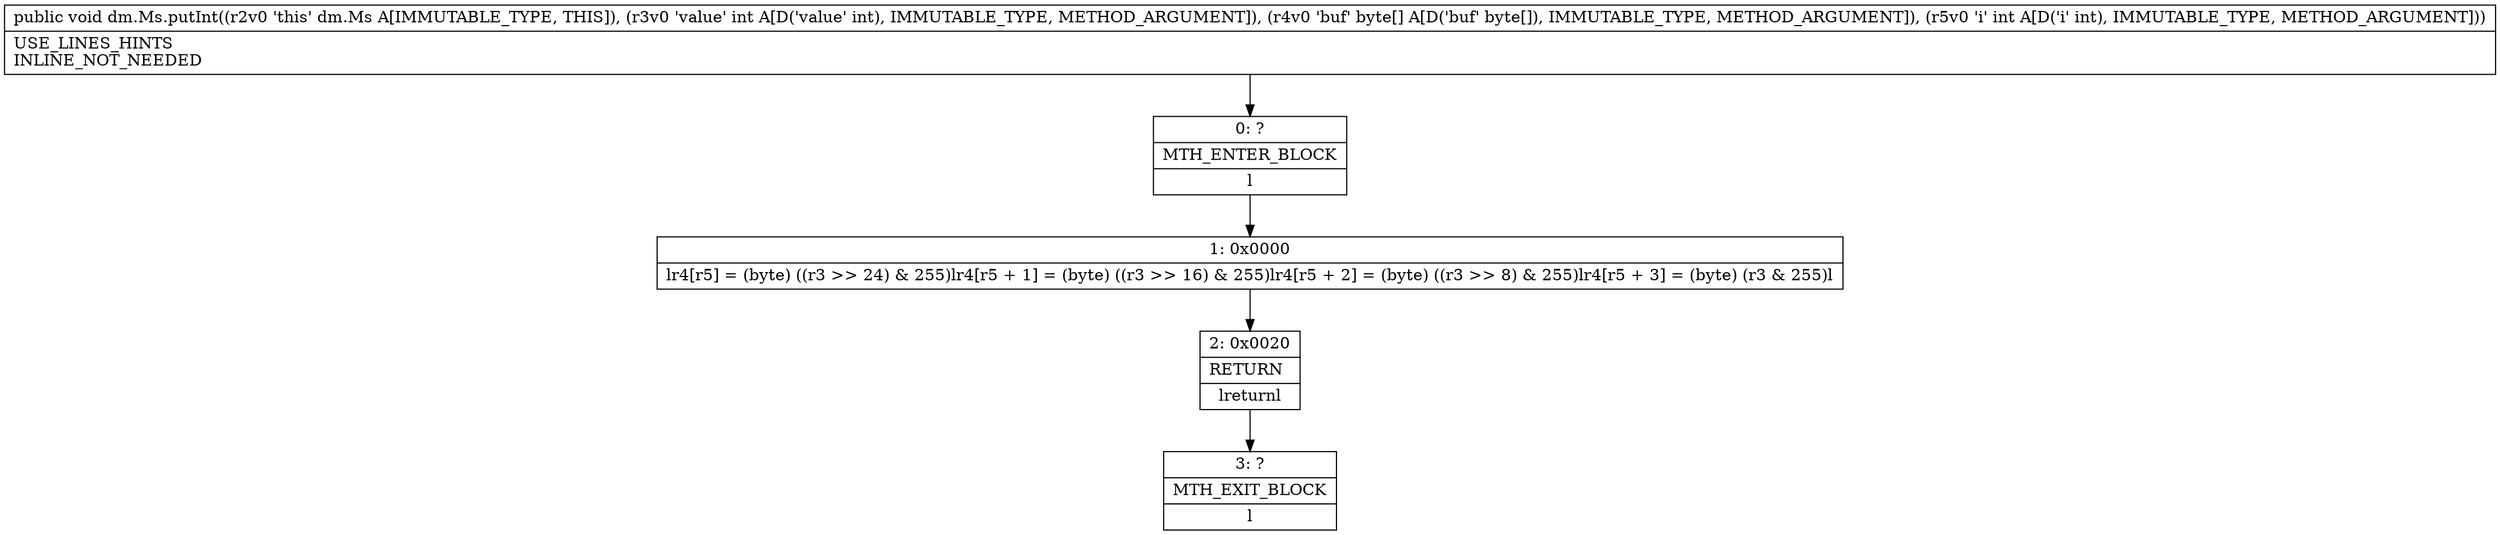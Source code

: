 digraph "CFG fordm.Ms.putInt(I[BI)V" {
Node_0 [shape=record,label="{0\:\ ?|MTH_ENTER_BLOCK\l|l}"];
Node_1 [shape=record,label="{1\:\ 0x0000|lr4[r5] = (byte) ((r3 \>\> 24) & 255)lr4[r5 + 1] = (byte) ((r3 \>\> 16) & 255)lr4[r5 + 2] = (byte) ((r3 \>\> 8) & 255)lr4[r5 + 3] = (byte) (r3 & 255)l}"];
Node_2 [shape=record,label="{2\:\ 0x0020|RETURN\l|lreturnl}"];
Node_3 [shape=record,label="{3\:\ ?|MTH_EXIT_BLOCK\l|l}"];
MethodNode[shape=record,label="{public void dm.Ms.putInt((r2v0 'this' dm.Ms A[IMMUTABLE_TYPE, THIS]), (r3v0 'value' int A[D('value' int), IMMUTABLE_TYPE, METHOD_ARGUMENT]), (r4v0 'buf' byte[] A[D('buf' byte[]), IMMUTABLE_TYPE, METHOD_ARGUMENT]), (r5v0 'i' int A[D('i' int), IMMUTABLE_TYPE, METHOD_ARGUMENT]))  | USE_LINES_HINTS\lINLINE_NOT_NEEDED\l}"];
MethodNode -> Node_0;
Node_0 -> Node_1;
Node_1 -> Node_2;
Node_2 -> Node_3;
}

